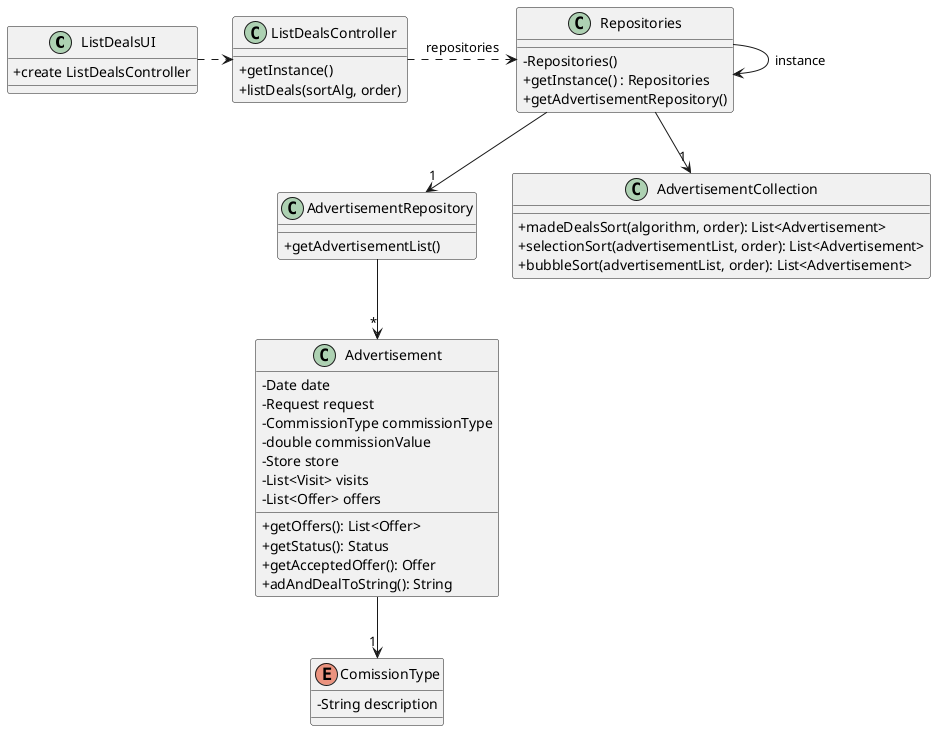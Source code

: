 @startuml
'skinparam monochrome true
skinparam packageStyle rectangle
skinparam shadowing false
skinparam linetype polyline
'skinparam linetype orto

skinparam classAttributeIconSize 0

'left to right direction

class ListDealsUI{
    + create ListDealsController
}

class ListDealsController{
    + getInstance()
    + listDeals(sortAlg, order)
}

class Repositories {
    - Repositories()
    + getInstance() : Repositories
    + getAdvertisementRepository()
}


class Advertisement {
    - Date date
    - Request request
    - CommissionType commissionType
    - double commissionValue
    - Store store
    - List<Visit> visits
    - List<Offer> offers
    + getOffers(): List<Offer>
    + getStatus(): Status
    + getAcceptedOffer(): Offer
    + adAndDealToString(): String
}

enum ComissionType {
    - String description
}

class AdvertisementRepository {
    + getAdvertisementList()
}

class AdvertisementCollection {
    + madeDealsSort(algorithm, order): List<Advertisement>
    + selectionSort(advertisementList, order): List<Advertisement>
    + bubbleSort(advertisementList, order): List<Advertisement>
}

Repositories -> Repositories : instance
Repositories --> "1" AdvertisementCollection
ListDealsController .> Repositories : repositories

ListDealsUI .> ListDealsController

Repositories --> "1" AdvertisementRepository

AdvertisementRepository --> "*" Advertisement

Advertisement --> "1" ComissionType


@enduml